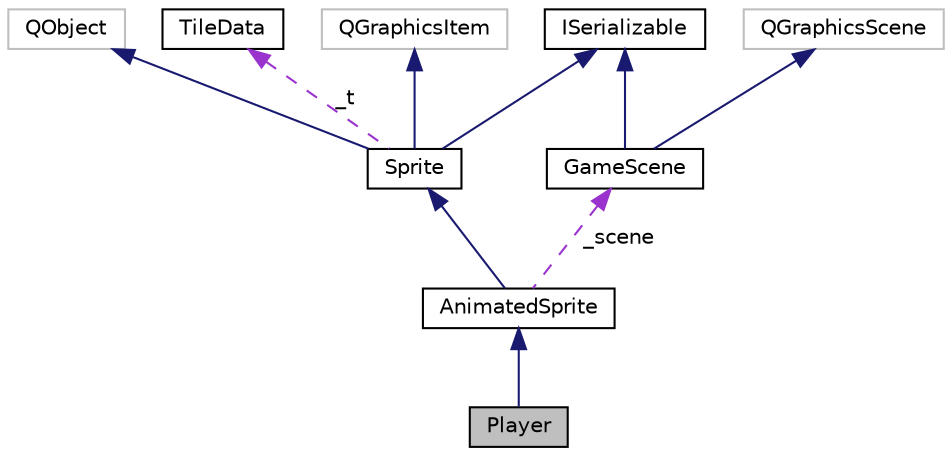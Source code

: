 digraph "Player"
{
 // LATEX_PDF_SIZE
  edge [fontname="Helvetica",fontsize="10",labelfontname="Helvetica",labelfontsize="10"];
  node [fontname="Helvetica",fontsize="10",shape=record];
  Node1 [label="Player",height=0.2,width=0.4,color="black", fillcolor="grey75", style="filled", fontcolor="black",tooltip=" "];
  Node2 -> Node1 [dir="back",color="midnightblue",fontsize="10",style="solid",fontname="Helvetica"];
  Node2 [label="AnimatedSprite",height=0.2,width=0.4,color="black", fillcolor="white", style="filled",URL="$classAnimatedSprite.html",tooltip=" "];
  Node3 -> Node2 [dir="back",color="midnightblue",fontsize="10",style="solid",fontname="Helvetica"];
  Node3 [label="Sprite",height=0.2,width=0.4,color="black", fillcolor="white", style="filled",URL="$classSprite.html",tooltip=" "];
  Node4 -> Node3 [dir="back",color="midnightblue",fontsize="10",style="solid",fontname="Helvetica"];
  Node4 [label="QObject",height=0.2,width=0.4,color="grey75", fillcolor="white", style="filled",tooltip=" "];
  Node5 -> Node3 [dir="back",color="midnightblue",fontsize="10",style="solid",fontname="Helvetica"];
  Node5 [label="QGraphicsItem",height=0.2,width=0.4,color="grey75", fillcolor="white", style="filled",tooltip=" "];
  Node6 -> Node3 [dir="back",color="midnightblue",fontsize="10",style="solid",fontname="Helvetica"];
  Node6 [label="ISerializable",height=0.2,width=0.4,color="black", fillcolor="white", style="filled",URL="$classISerializable.html",tooltip=" "];
  Node7 -> Node3 [dir="back",color="darkorchid3",fontsize="10",style="dashed",label=" _t" ,fontname="Helvetica"];
  Node7 [label="TileData",height=0.2,width=0.4,color="black", fillcolor="white", style="filled",URL="$structTileData.html",tooltip=" "];
  Node8 -> Node2 [dir="back",color="darkorchid3",fontsize="10",style="dashed",label=" _scene" ,fontname="Helvetica"];
  Node8 [label="GameScene",height=0.2,width=0.4,color="black", fillcolor="white", style="filled",URL="$classGameScene.html",tooltip=" "];
  Node9 -> Node8 [dir="back",color="midnightblue",fontsize="10",style="solid",fontname="Helvetica"];
  Node9 [label="QGraphicsScene",height=0.2,width=0.4,color="grey75", fillcolor="white", style="filled",tooltip=" "];
  Node6 -> Node8 [dir="back",color="midnightblue",fontsize="10",style="solid",fontname="Helvetica"];
}
